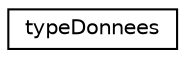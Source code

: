 digraph "Graphe hiérarchique des classes"
{
  edge [fontname="Helvetica",fontsize="10",labelfontname="Helvetica",labelfontsize="10"];
  node [fontname="Helvetica",fontsize="10",shape=record];
  rankdir="LR";
  Node0 [label="typeDonnees",height=0.2,width=0.4,color="black", fillcolor="white", style="filled",URL="$structtype_donnees.html"];
}
